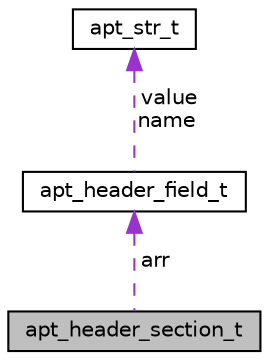 digraph "apt_header_section_t"
{
  edge [fontname="Helvetica",fontsize="10",labelfontname="Helvetica",labelfontsize="10"];
  node [fontname="Helvetica",fontsize="10",shape=record];
  Node1 [label="apt_header_section_t",height=0.2,width=0.4,color="black", fillcolor="grey75", style="filled", fontcolor="black"];
  Node2 -> Node1 [dir="back",color="darkorchid3",fontsize="10",style="dashed",label=" arr" ,fontname="Helvetica"];
  Node2 [label="apt_header_field_t",height=0.2,width=0.4,color="black", fillcolor="white", style="filled",URL="$structapt__header__field__t.html"];
  Node3 -> Node2 [dir="back",color="darkorchid3",fontsize="10",style="dashed",label=" value\nname" ,fontname="Helvetica"];
  Node3 [label="apt_str_t",height=0.2,width=0.4,color="black", fillcolor="white", style="filled",URL="$structapt__str__t.html"];
}
